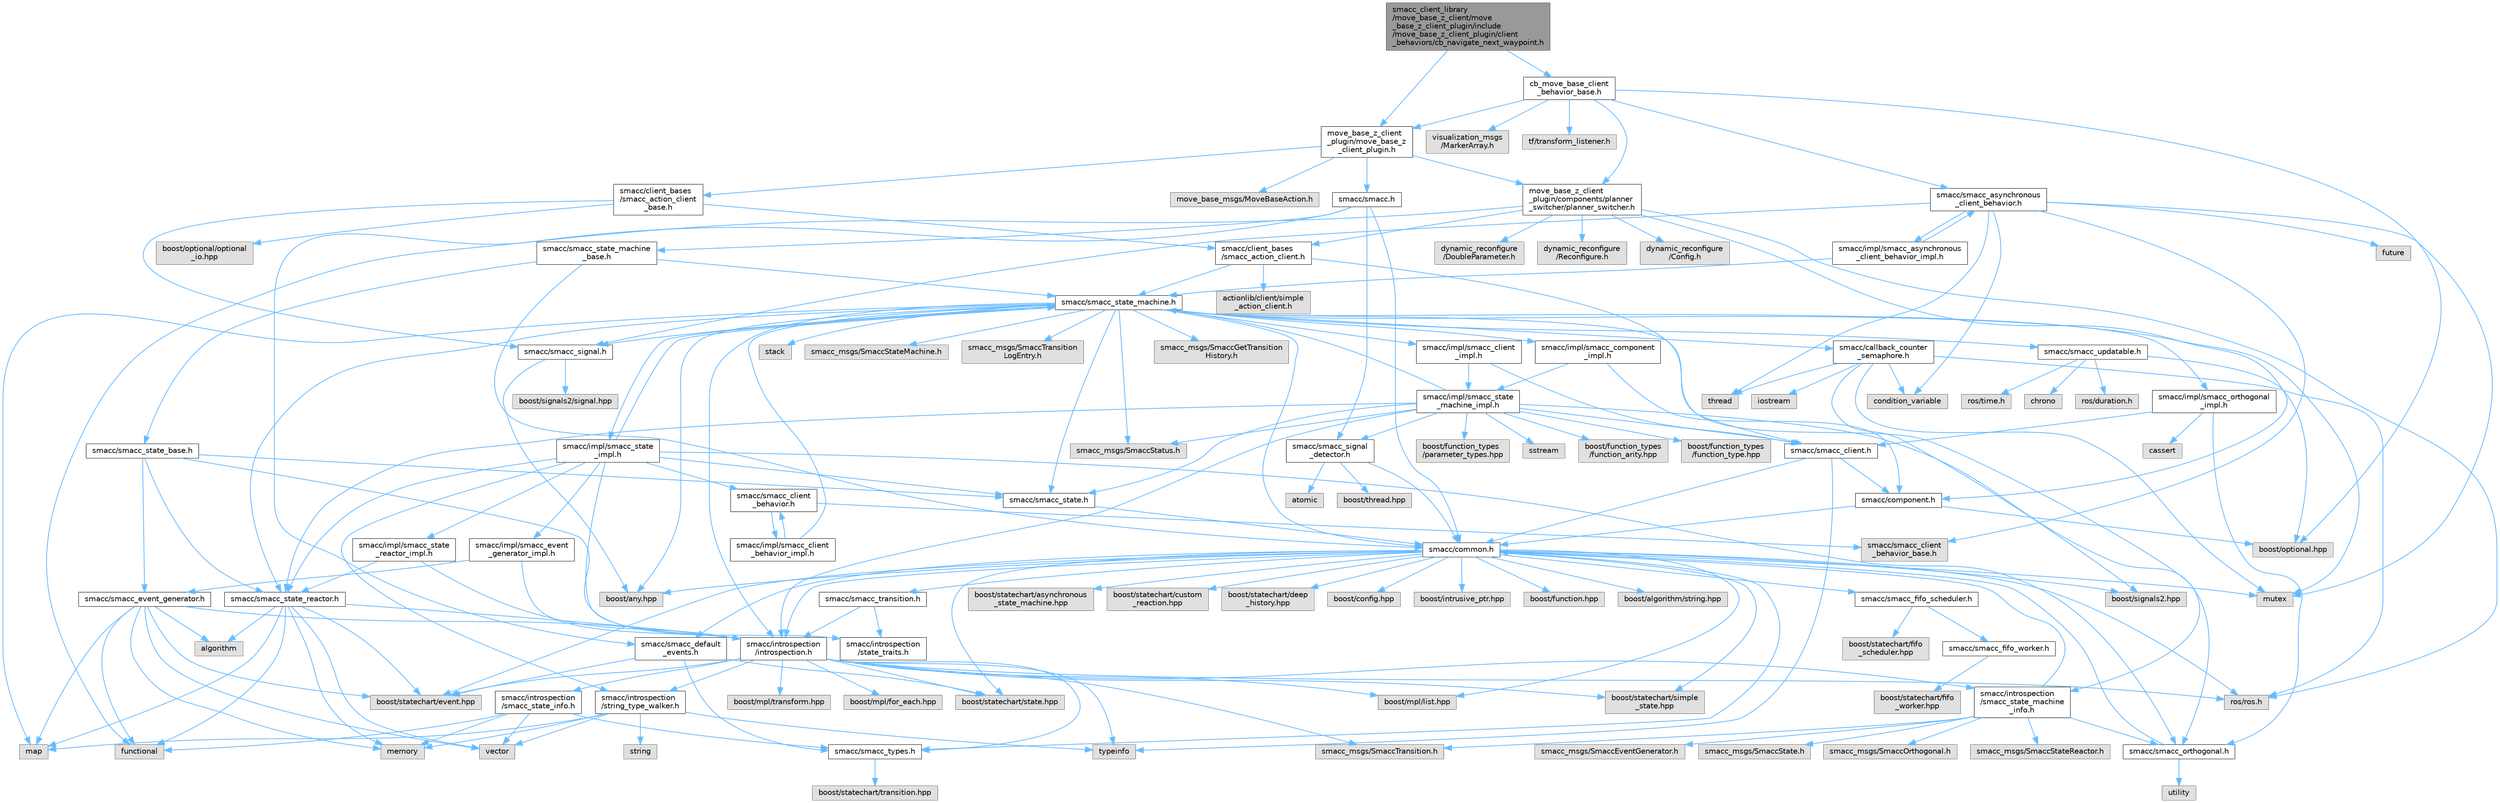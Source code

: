 digraph "smacc_client_library/move_base_z_client/move_base_z_client_plugin/include/move_base_z_client_plugin/client_behaviors/cb_navigate_next_waypoint.h"
{
 // LATEX_PDF_SIZE
  bgcolor="transparent";
  edge [fontname=Helvetica,fontsize=10,labelfontname=Helvetica,labelfontsize=10];
  node [fontname=Helvetica,fontsize=10,shape=box,height=0.2,width=0.4];
  Node1 [label="smacc_client_library\l/move_base_z_client/move\l_base_z_client_plugin/include\l/move_base_z_client_plugin/client\l_behaviors/cb_navigate_next_waypoint.h",height=0.2,width=0.4,color="gray40", fillcolor="grey60", style="filled", fontcolor="black",tooltip=" "];
  Node1 -> Node2 [color="steelblue1",style="solid"];
  Node2 [label="cb_move_base_client\l_behavior_base.h",height=0.2,width=0.4,color="grey40", fillcolor="white", style="filled",URL="$cb__move__base__client__behavior__base_8h.html",tooltip=" "];
  Node2 -> Node3 [color="steelblue1",style="solid"];
  Node3 [label="move_base_z_client\l_plugin/components/planner\l_switcher/planner_switcher.h",height=0.2,width=0.4,color="grey40", fillcolor="white", style="filled",URL="$planner__switcher_8h.html",tooltip=" "];
  Node3 -> Node4 [color="steelblue1",style="solid"];
  Node4 [label="smacc/client_bases\l/smacc_action_client.h",height=0.2,width=0.4,color="grey40", fillcolor="white", style="filled",URL="$smacc__action__client_8h.html",tooltip=" "];
  Node4 -> Node5 [color="steelblue1",style="solid"];
  Node5 [label="smacc/smacc_client.h",height=0.2,width=0.4,color="grey40", fillcolor="white", style="filled",URL="$smacc__client_8h.html",tooltip=" "];
  Node5 -> Node6 [color="steelblue1",style="solid"];
  Node6 [label="smacc/common.h",height=0.2,width=0.4,color="grey40", fillcolor="white", style="filled",URL="$common_8h.html",tooltip=" "];
  Node6 -> Node7 [color="steelblue1",style="solid"];
  Node7 [label="boost/statechart/state.hpp",height=0.2,width=0.4,color="grey60", fillcolor="#E0E0E0", style="filled",tooltip=" "];
  Node6 -> Node8 [color="steelblue1",style="solid"];
  Node8 [label="boost/statechart/simple\l_state.hpp",height=0.2,width=0.4,color="grey60", fillcolor="#E0E0E0", style="filled",tooltip=" "];
  Node6 -> Node9 [color="steelblue1",style="solid"];
  Node9 [label="boost/statechart/event.hpp",height=0.2,width=0.4,color="grey60", fillcolor="#E0E0E0", style="filled",tooltip=" "];
  Node6 -> Node10 [color="steelblue1",style="solid"];
  Node10 [label="boost/statechart/asynchronous\l_state_machine.hpp",height=0.2,width=0.4,color="grey60", fillcolor="#E0E0E0", style="filled",tooltip=" "];
  Node6 -> Node11 [color="steelblue1",style="solid"];
  Node11 [label="boost/statechart/custom\l_reaction.hpp",height=0.2,width=0.4,color="grey60", fillcolor="#E0E0E0", style="filled",tooltip=" "];
  Node6 -> Node12 [color="steelblue1",style="solid"];
  Node12 [label="boost/statechart/deep\l_history.hpp",height=0.2,width=0.4,color="grey60", fillcolor="#E0E0E0", style="filled",tooltip=" "];
  Node6 -> Node13 [color="steelblue1",style="solid"];
  Node13 [label="boost/config.hpp",height=0.2,width=0.4,color="grey60", fillcolor="#E0E0E0", style="filled",tooltip=" "];
  Node6 -> Node14 [color="steelblue1",style="solid"];
  Node14 [label="boost/intrusive_ptr.hpp",height=0.2,width=0.4,color="grey60", fillcolor="#E0E0E0", style="filled",tooltip=" "];
  Node6 -> Node15 [color="steelblue1",style="solid"];
  Node15 [label="boost/function.hpp",height=0.2,width=0.4,color="grey60", fillcolor="#E0E0E0", style="filled",tooltip=" "];
  Node6 -> Node16 [color="steelblue1",style="solid"];
  Node16 [label="boost/signals2.hpp",height=0.2,width=0.4,color="grey60", fillcolor="#E0E0E0", style="filled",tooltip=" "];
  Node6 -> Node17 [color="steelblue1",style="solid"];
  Node17 [label="boost/mpl/list.hpp",height=0.2,width=0.4,color="grey60", fillcolor="#E0E0E0", style="filled",tooltip=" "];
  Node6 -> Node18 [color="steelblue1",style="solid"];
  Node18 [label="boost/any.hpp",height=0.2,width=0.4,color="grey60", fillcolor="#E0E0E0", style="filled",tooltip=" "];
  Node6 -> Node19 [color="steelblue1",style="solid"];
  Node19 [label="boost/algorithm/string.hpp",height=0.2,width=0.4,color="grey60", fillcolor="#E0E0E0", style="filled",tooltip=" "];
  Node6 -> Node20 [color="steelblue1",style="solid"];
  Node20 [label="mutex",height=0.2,width=0.4,color="grey60", fillcolor="#E0E0E0", style="filled",tooltip=" "];
  Node6 -> Node21 [color="steelblue1",style="solid"];
  Node21 [label="ros/ros.h",height=0.2,width=0.4,color="grey60", fillcolor="#E0E0E0", style="filled",tooltip=" "];
  Node6 -> Node22 [color="steelblue1",style="solid"];
  Node22 [label="smacc/smacc_fifo_scheduler.h",height=0.2,width=0.4,color="grey40", fillcolor="white", style="filled",URL="$smacc__fifo__scheduler_8h.html",tooltip=" "];
  Node22 -> Node23 [color="steelblue1",style="solid"];
  Node23 [label="boost/statechart/fifo\l_scheduler.hpp",height=0.2,width=0.4,color="grey60", fillcolor="#E0E0E0", style="filled",tooltip=" "];
  Node22 -> Node24 [color="steelblue1",style="solid"];
  Node24 [label="smacc/smacc_fifo_worker.h",height=0.2,width=0.4,color="grey40", fillcolor="white", style="filled",URL="$smacc__fifo__worker_8h.html",tooltip=" "];
  Node24 -> Node25 [color="steelblue1",style="solid"];
  Node25 [label="boost/statechart/fifo\l_worker.hpp",height=0.2,width=0.4,color="grey60", fillcolor="#E0E0E0", style="filled",tooltip=" "];
  Node6 -> Node26 [color="steelblue1",style="solid"];
  Node26 [label="smacc/smacc_types.h",height=0.2,width=0.4,color="grey40", fillcolor="white", style="filled",URL="$smacc__types_8h.html",tooltip=" "];
  Node26 -> Node27 [color="steelblue1",style="solid"];
  Node27 [label="boost/statechart/transition.hpp",height=0.2,width=0.4,color="grey60", fillcolor="#E0E0E0", style="filled",tooltip=" "];
  Node6 -> Node28 [color="steelblue1",style="solid"];
  Node28 [label="smacc/introspection\l/introspection.h",height=0.2,width=0.4,color="grey40", fillcolor="white", style="filled",URL="$introspection_8h.html",tooltip=" "];
  Node28 -> Node7 [color="steelblue1",style="solid"];
  Node28 -> Node8 [color="steelblue1",style="solid"];
  Node28 -> Node9 [color="steelblue1",style="solid"];
  Node28 -> Node21 [color="steelblue1",style="solid"];
  Node28 -> Node29 [color="steelblue1",style="solid"];
  Node29 [label="typeinfo",height=0.2,width=0.4,color="grey60", fillcolor="#E0E0E0", style="filled",tooltip=" "];
  Node28 -> Node17 [color="steelblue1",style="solid"];
  Node28 -> Node30 [color="steelblue1",style="solid"];
  Node30 [label="boost/mpl/for_each.hpp",height=0.2,width=0.4,color="grey60", fillcolor="#E0E0E0", style="filled",tooltip=" "];
  Node28 -> Node31 [color="steelblue1",style="solid"];
  Node31 [label="boost/mpl/transform.hpp",height=0.2,width=0.4,color="grey60", fillcolor="#E0E0E0", style="filled",tooltip=" "];
  Node28 -> Node26 [color="steelblue1",style="solid"];
  Node28 -> Node32 [color="steelblue1",style="solid"];
  Node32 [label="smacc/introspection\l/string_type_walker.h",height=0.2,width=0.4,color="grey40", fillcolor="white", style="filled",URL="$string__type__walker_8h.html",tooltip=" "];
  Node32 -> Node33 [color="steelblue1",style="solid"];
  Node33 [label="string",height=0.2,width=0.4,color="grey60", fillcolor="#E0E0E0", style="filled",tooltip=" "];
  Node32 -> Node34 [color="steelblue1",style="solid"];
  Node34 [label="memory",height=0.2,width=0.4,color="grey60", fillcolor="#E0E0E0", style="filled",tooltip=" "];
  Node32 -> Node35 [color="steelblue1",style="solid"];
  Node35 [label="vector",height=0.2,width=0.4,color="grey60", fillcolor="#E0E0E0", style="filled",tooltip=" "];
  Node32 -> Node29 [color="steelblue1",style="solid"];
  Node32 -> Node36 [color="steelblue1",style="solid"];
  Node36 [label="map",height=0.2,width=0.4,color="grey60", fillcolor="#E0E0E0", style="filled",tooltip=" "];
  Node28 -> Node37 [color="steelblue1",style="solid"];
  Node37 [label="smacc/introspection\l/smacc_state_info.h",height=0.2,width=0.4,color="grey40", fillcolor="white", style="filled",URL="$smacc__state__info_8h.html",tooltip=" "];
  Node37 -> Node34 [color="steelblue1",style="solid"];
  Node37 -> Node38 [color="steelblue1",style="solid"];
  Node38 [label="functional",height=0.2,width=0.4,color="grey60", fillcolor="#E0E0E0", style="filled",tooltip=" "];
  Node37 -> Node35 [color="steelblue1",style="solid"];
  Node37 -> Node26 [color="steelblue1",style="solid"];
  Node28 -> Node39 [color="steelblue1",style="solid"];
  Node39 [label="smacc_msgs/SmaccTransition.h",height=0.2,width=0.4,color="grey60", fillcolor="#E0E0E0", style="filled",tooltip=" "];
  Node28 -> Node40 [color="steelblue1",style="solid"];
  Node40 [label="smacc/introspection\l/smacc_state_machine\l_info.h",height=0.2,width=0.4,color="grey40", fillcolor="white", style="filled",URL="$smacc__state__machine__info_8h.html",tooltip=" "];
  Node40 -> Node6 [color="steelblue1",style="solid"];
  Node40 -> Node41 [color="steelblue1",style="solid"];
  Node41 [label="smacc/smacc_orthogonal.h",height=0.2,width=0.4,color="grey40", fillcolor="white", style="filled",URL="$smacc__orthogonal_8h.html",tooltip=" "];
  Node41 -> Node6 [color="steelblue1",style="solid"];
  Node41 -> Node42 [color="steelblue1",style="solid"];
  Node42 [label="utility",height=0.2,width=0.4,color="grey60", fillcolor="#E0E0E0", style="filled",tooltip=" "];
  Node40 -> Node43 [color="steelblue1",style="solid"];
  Node43 [label="smacc_msgs/SmaccState.h",height=0.2,width=0.4,color="grey60", fillcolor="#E0E0E0", style="filled",tooltip=" "];
  Node40 -> Node39 [color="steelblue1",style="solid"];
  Node40 -> Node44 [color="steelblue1",style="solid"];
  Node44 [label="smacc_msgs/SmaccOrthogonal.h",height=0.2,width=0.4,color="grey60", fillcolor="#E0E0E0", style="filled",tooltip=" "];
  Node40 -> Node45 [color="steelblue1",style="solid"];
  Node45 [label="smacc_msgs/SmaccStateReactor.h",height=0.2,width=0.4,color="grey60", fillcolor="#E0E0E0", style="filled",tooltip=" "];
  Node40 -> Node46 [color="steelblue1",style="solid"];
  Node46 [label="smacc_msgs/SmaccEventGenerator.h",height=0.2,width=0.4,color="grey60", fillcolor="#E0E0E0", style="filled",tooltip=" "];
  Node6 -> Node47 [color="steelblue1",style="solid"];
  Node47 [label="smacc/smacc_default\l_events.h",height=0.2,width=0.4,color="grey40", fillcolor="white", style="filled",URL="$smacc__default__events_8h.html",tooltip=" "];
  Node47 -> Node7 [color="steelblue1",style="solid"];
  Node47 -> Node9 [color="steelblue1",style="solid"];
  Node47 -> Node26 [color="steelblue1",style="solid"];
  Node6 -> Node48 [color="steelblue1",style="solid"];
  Node48 [label="smacc/smacc_transition.h",height=0.2,width=0.4,color="grey40", fillcolor="white", style="filled",URL="$smacc__transition_8h.html",tooltip=" "];
  Node48 -> Node28 [color="steelblue1",style="solid"];
  Node48 -> Node49 [color="steelblue1",style="solid"];
  Node49 [label="smacc/introspection\l/state_traits.h",height=0.2,width=0.4,color="grey40", fillcolor="white", style="filled",URL="$state__traits_8h.html",tooltip=" "];
  Node5 -> Node50 [color="steelblue1",style="solid"];
  Node50 [label="smacc/component.h",height=0.2,width=0.4,color="grey40", fillcolor="white", style="filled",URL="$component_8h.html",tooltip=" "];
  Node50 -> Node6 [color="steelblue1",style="solid"];
  Node50 -> Node51 [color="steelblue1",style="solid"];
  Node51 [label="boost/optional.hpp",height=0.2,width=0.4,color="grey60", fillcolor="#E0E0E0", style="filled",tooltip=" "];
  Node5 -> Node29 [color="steelblue1",style="solid"];
  Node4 -> Node52 [color="steelblue1",style="solid"];
  Node52 [label="smacc/smacc_state_machine.h",height=0.2,width=0.4,color="grey40", fillcolor="white", style="filled",URL="$smacc__state__machine_8h.html",tooltip=" "];
  Node52 -> Node18 [color="steelblue1",style="solid"];
  Node52 -> Node36 [color="steelblue1",style="solid"];
  Node52 -> Node20 [color="steelblue1",style="solid"];
  Node52 -> Node53 [color="steelblue1",style="solid"];
  Node53 [label="stack",height=0.2,width=0.4,color="grey60", fillcolor="#E0E0E0", style="filled",tooltip=" "];
  Node52 -> Node6 [color="steelblue1",style="solid"];
  Node52 -> Node28 [color="steelblue1",style="solid"];
  Node52 -> Node40 [color="steelblue1",style="solid"];
  Node52 -> Node54 [color="steelblue1",style="solid"];
  Node54 [label="smacc/smacc_updatable.h",height=0.2,width=0.4,color="grey40", fillcolor="white", style="filled",URL="$smacc__updatable_8h.html",tooltip=" "];
  Node54 -> Node55 [color="steelblue1",style="solid"];
  Node55 [label="chrono",height=0.2,width=0.4,color="grey60", fillcolor="#E0E0E0", style="filled",tooltip=" "];
  Node54 -> Node51 [color="steelblue1",style="solid"];
  Node54 -> Node56 [color="steelblue1",style="solid"];
  Node56 [label="ros/duration.h",height=0.2,width=0.4,color="grey60", fillcolor="#E0E0E0", style="filled",tooltip=" "];
  Node54 -> Node57 [color="steelblue1",style="solid"];
  Node57 [label="ros/time.h",height=0.2,width=0.4,color="grey60", fillcolor="#E0E0E0", style="filled",tooltip=" "];
  Node52 -> Node58 [color="steelblue1",style="solid"];
  Node58 [label="smacc/smacc_signal.h",height=0.2,width=0.4,color="grey40", fillcolor="white", style="filled",URL="$smacc__signal_8h.html",tooltip=" "];
  Node58 -> Node59 [color="steelblue1",style="solid"];
  Node59 [label="boost/signals2/signal.hpp",height=0.2,width=0.4,color="grey60", fillcolor="#E0E0E0", style="filled",tooltip=" "];
  Node58 -> Node18 [color="steelblue1",style="solid"];
  Node52 -> Node60 [color="steelblue1",style="solid"];
  Node60 [label="smacc_msgs/SmaccStateMachine.h",height=0.2,width=0.4,color="grey60", fillcolor="#E0E0E0", style="filled",tooltip=" "];
  Node52 -> Node61 [color="steelblue1",style="solid"];
  Node61 [label="smacc_msgs/SmaccTransition\lLogEntry.h",height=0.2,width=0.4,color="grey60", fillcolor="#E0E0E0", style="filled",tooltip=" "];
  Node52 -> Node62 [color="steelblue1",style="solid"];
  Node62 [label="smacc_msgs/SmaccStatus.h",height=0.2,width=0.4,color="grey60", fillcolor="#E0E0E0", style="filled",tooltip=" "];
  Node52 -> Node63 [color="steelblue1",style="solid"];
  Node63 [label="smacc_msgs/SmaccGetTransition\lHistory.h",height=0.2,width=0.4,color="grey60", fillcolor="#E0E0E0", style="filled",tooltip=" "];
  Node52 -> Node64 [color="steelblue1",style="solid"];
  Node64 [label="smacc/smacc_state.h",height=0.2,width=0.4,color="grey40", fillcolor="white", style="filled",URL="$smacc__state_8h.html",tooltip=" "];
  Node64 -> Node6 [color="steelblue1",style="solid"];
  Node52 -> Node65 [color="steelblue1",style="solid"];
  Node65 [label="smacc/smacc_state_reactor.h",height=0.2,width=0.4,color="grey40", fillcolor="white", style="filled",URL="$smacc__state__reactor_8h.html",tooltip=" "];
  Node65 -> Node38 [color="steelblue1",style="solid"];
  Node65 -> Node34 [color="steelblue1",style="solid"];
  Node65 -> Node35 [color="steelblue1",style="solid"];
  Node65 -> Node66 [color="steelblue1",style="solid"];
  Node66 [label="algorithm",height=0.2,width=0.4,color="grey60", fillcolor="#E0E0E0", style="filled",tooltip=" "];
  Node65 -> Node28 [color="steelblue1",style="solid"];
  Node65 -> Node9 [color="steelblue1",style="solid"];
  Node65 -> Node36 [color="steelblue1",style="solid"];
  Node52 -> Node67 [color="steelblue1",style="solid"];
  Node67 [label="smacc/callback_counter\l_semaphore.h",height=0.2,width=0.4,color="grey40", fillcolor="white", style="filled",URL="$callback__counter__semaphore_8h.html",tooltip=" "];
  Node67 -> Node68 [color="steelblue1",style="solid"];
  Node68 [label="iostream",height=0.2,width=0.4,color="grey60", fillcolor="#E0E0E0", style="filled",tooltip=" "];
  Node67 -> Node16 [color="steelblue1",style="solid"];
  Node67 -> Node69 [color="steelblue1",style="solid"];
  Node69 [label="thread",height=0.2,width=0.4,color="grey60", fillcolor="#E0E0E0", style="filled",tooltip=" "];
  Node67 -> Node70 [color="steelblue1",style="solid"];
  Node70 [label="condition_variable",height=0.2,width=0.4,color="grey60", fillcolor="#E0E0E0", style="filled",tooltip=" "];
  Node67 -> Node20 [color="steelblue1",style="solid"];
  Node67 -> Node21 [color="steelblue1",style="solid"];
  Node52 -> Node71 [color="steelblue1",style="solid"];
  Node71 [label="smacc/impl/smacc_state\l_impl.h",height=0.2,width=0.4,color="grey40", fillcolor="white", style="filled",URL="$smacc__state__impl_8h.html",tooltip=" "];
  Node71 -> Node64 [color="steelblue1",style="solid"];
  Node71 -> Node41 [color="steelblue1",style="solid"];
  Node71 -> Node72 [color="steelblue1",style="solid"];
  Node72 [label="smacc/smacc_client\l_behavior.h",height=0.2,width=0.4,color="grey40", fillcolor="white", style="filled",URL="$smacc__client__behavior_8h.html",tooltip=" "];
  Node72 -> Node73 [color="steelblue1",style="solid"];
  Node73 [label="smacc/smacc_client\l_behavior_base.h",height=0.2,width=0.4,color="grey60", fillcolor="#E0E0E0", style="filled",tooltip=" "];
  Node72 -> Node74 [color="steelblue1",style="solid"];
  Node74 [label="smacc/impl/smacc_client\l_behavior_impl.h",height=0.2,width=0.4,color="grey40", fillcolor="white", style="filled",URL="$smacc__client__behavior__impl_8h.html",tooltip=" "];
  Node74 -> Node72 [color="steelblue1",style="solid"];
  Node74 -> Node52 [color="steelblue1",style="solid"];
  Node71 -> Node28 [color="steelblue1",style="solid"];
  Node71 -> Node65 [color="steelblue1",style="solid"];
  Node71 -> Node32 [color="steelblue1",style="solid"];
  Node71 -> Node52 [color="steelblue1",style="solid"];
  Node71 -> Node75 [color="steelblue1",style="solid"];
  Node75 [label="smacc/impl/smacc_state\l_reactor_impl.h",height=0.2,width=0.4,color="grey40", fillcolor="white", style="filled",URL="$smacc__state__reactor__impl_8h.html",tooltip=" "];
  Node75 -> Node65 [color="steelblue1",style="solid"];
  Node75 -> Node28 [color="steelblue1",style="solid"];
  Node71 -> Node76 [color="steelblue1",style="solid"];
  Node76 [label="smacc/impl/smacc_event\l_generator_impl.h",height=0.2,width=0.4,color="grey40", fillcolor="white", style="filled",URL="$smacc__event__generator__impl_8h.html",tooltip=" "];
  Node76 -> Node77 [color="steelblue1",style="solid"];
  Node77 [label="smacc/smacc_event_generator.h",height=0.2,width=0.4,color="grey40", fillcolor="white", style="filled",URL="$smacc__event__generator_8h.html",tooltip=" "];
  Node77 -> Node38 [color="steelblue1",style="solid"];
  Node77 -> Node34 [color="steelblue1",style="solid"];
  Node77 -> Node35 [color="steelblue1",style="solid"];
  Node77 -> Node66 [color="steelblue1",style="solid"];
  Node77 -> Node28 [color="steelblue1",style="solid"];
  Node77 -> Node9 [color="steelblue1",style="solid"];
  Node77 -> Node36 [color="steelblue1",style="solid"];
  Node76 -> Node28 [color="steelblue1",style="solid"];
  Node52 -> Node78 [color="steelblue1",style="solid"];
  Node78 [label="smacc/impl/smacc_client\l_impl.h",height=0.2,width=0.4,color="grey40", fillcolor="white", style="filled",URL="$smacc__client__impl_8h.html",tooltip=" "];
  Node78 -> Node5 [color="steelblue1",style="solid"];
  Node78 -> Node79 [color="steelblue1",style="solid"];
  Node79 [label="smacc/impl/smacc_state\l_machine_impl.h",height=0.2,width=0.4,color="grey40", fillcolor="white", style="filled",URL="$smacc__state__machine__impl_8h.html",tooltip=" "];
  Node79 -> Node52 [color="steelblue1",style="solid"];
  Node79 -> Node5 [color="steelblue1",style="solid"];
  Node79 -> Node41 [color="steelblue1",style="solid"];
  Node79 -> Node64 [color="steelblue1",style="solid"];
  Node79 -> Node28 [color="steelblue1",style="solid"];
  Node79 -> Node80 [color="steelblue1",style="solid"];
  Node80 [label="smacc/smacc_signal\l_detector.h",height=0.2,width=0.4,color="grey40", fillcolor="white", style="filled",URL="$smacc__signal__detector_8h.html",tooltip=" "];
  Node80 -> Node81 [color="steelblue1",style="solid"];
  Node81 [label="boost/thread.hpp",height=0.2,width=0.4,color="grey60", fillcolor="#E0E0E0", style="filled",tooltip=" "];
  Node80 -> Node6 [color="steelblue1",style="solid"];
  Node80 -> Node82 [color="steelblue1",style="solid"];
  Node82 [label="atomic",height=0.2,width=0.4,color="grey60", fillcolor="#E0E0E0", style="filled",tooltip=" "];
  Node79 -> Node65 [color="steelblue1",style="solid"];
  Node79 -> Node62 [color="steelblue1",style="solid"];
  Node79 -> Node83 [color="steelblue1",style="solid"];
  Node83 [label="sstream",height=0.2,width=0.4,color="grey60", fillcolor="#E0E0E0", style="filled",tooltip=" "];
  Node79 -> Node84 [color="steelblue1",style="solid"];
  Node84 [label="boost/function_types\l/function_arity.hpp",height=0.2,width=0.4,color="grey60", fillcolor="#E0E0E0", style="filled",tooltip=" "];
  Node79 -> Node85 [color="steelblue1",style="solid"];
  Node85 [label="boost/function_types\l/function_type.hpp",height=0.2,width=0.4,color="grey60", fillcolor="#E0E0E0", style="filled",tooltip=" "];
  Node79 -> Node86 [color="steelblue1",style="solid"];
  Node86 [label="boost/function_types\l/parameter_types.hpp",height=0.2,width=0.4,color="grey60", fillcolor="#E0E0E0", style="filled",tooltip=" "];
  Node52 -> Node87 [color="steelblue1",style="solid"];
  Node87 [label="smacc/impl/smacc_component\l_impl.h",height=0.2,width=0.4,color="grey40", fillcolor="white", style="filled",URL="$smacc__component__impl_8h.html",tooltip=" "];
  Node87 -> Node50 [color="steelblue1",style="solid"];
  Node87 -> Node79 [color="steelblue1",style="solid"];
  Node52 -> Node88 [color="steelblue1",style="solid"];
  Node88 [label="smacc/impl/smacc_orthogonal\l_impl.h",height=0.2,width=0.4,color="grey40", fillcolor="white", style="filled",URL="$smacc__orthogonal__impl_8h.html",tooltip=" "];
  Node88 -> Node41 [color="steelblue1",style="solid"];
  Node88 -> Node5 [color="steelblue1",style="solid"];
  Node88 -> Node89 [color="steelblue1",style="solid"];
  Node89 [label="cassert",height=0.2,width=0.4,color="grey60", fillcolor="#E0E0E0", style="filled",tooltip=" "];
  Node4 -> Node90 [color="steelblue1",style="solid"];
  Node90 [label="actionlib/client/simple\l_action_client.h",height=0.2,width=0.4,color="grey60", fillcolor="#E0E0E0", style="filled",tooltip=" "];
  Node3 -> Node50 [color="steelblue1",style="solid"];
  Node3 -> Node91 [color="steelblue1",style="solid"];
  Node91 [label="dynamic_reconfigure\l/Config.h",height=0.2,width=0.4,color="grey60", fillcolor="#E0E0E0", style="filled",tooltip=" "];
  Node3 -> Node92 [color="steelblue1",style="solid"];
  Node92 [label="dynamic_reconfigure\l/DoubleParameter.h",height=0.2,width=0.4,color="grey60", fillcolor="#E0E0E0", style="filled",tooltip=" "];
  Node3 -> Node93 [color="steelblue1",style="solid"];
  Node93 [label="dynamic_reconfigure\l/Reconfigure.h",height=0.2,width=0.4,color="grey60", fillcolor="#E0E0E0", style="filled",tooltip=" "];
  Node3 -> Node21 [color="steelblue1",style="solid"];
  Node3 -> Node38 [color="steelblue1",style="solid"];
  Node2 -> Node94 [color="steelblue1",style="solid"];
  Node94 [label="move_base_z_client\l_plugin/move_base_z\l_client_plugin.h",height=0.2,width=0.4,color="grey40", fillcolor="white", style="filled",URL="$move__base__z__client__plugin_8h.html",tooltip=" "];
  Node94 -> Node95 [color="steelblue1",style="solid"];
  Node95 [label="smacc/smacc.h",height=0.2,width=0.4,color="grey40", fillcolor="white", style="filled",URL="$smacc_8h.html",tooltip=" "];
  Node95 -> Node6 [color="steelblue1",style="solid"];
  Node95 -> Node96 [color="steelblue1",style="solid"];
  Node96 [label="smacc/smacc_state_machine\l_base.h",height=0.2,width=0.4,color="grey40", fillcolor="white", style="filled",URL="$smacc__state__machine__base_8h.html",tooltip=" "];
  Node96 -> Node6 [color="steelblue1",style="solid"];
  Node96 -> Node97 [color="steelblue1",style="solid"];
  Node97 [label="smacc/smacc_state_base.h",height=0.2,width=0.4,color="grey40", fillcolor="white", style="filled",URL="$smacc__state__base_8h.html",tooltip=" "];
  Node97 -> Node64 [color="steelblue1",style="solid"];
  Node97 -> Node65 [color="steelblue1",style="solid"];
  Node97 -> Node77 [color="steelblue1",style="solid"];
  Node97 -> Node49 [color="steelblue1",style="solid"];
  Node96 -> Node52 [color="steelblue1",style="solid"];
  Node95 -> Node80 [color="steelblue1",style="solid"];
  Node95 -> Node47 [color="steelblue1",style="solid"];
  Node94 -> Node98 [color="steelblue1",style="solid"];
  Node98 [label="smacc/client_bases\l/smacc_action_client\l_base.h",height=0.2,width=0.4,color="grey40", fillcolor="white", style="filled",URL="$smacc__action__client__base_8h.html",tooltip=" "];
  Node98 -> Node4 [color="steelblue1",style="solid"];
  Node98 -> Node58 [color="steelblue1",style="solid"];
  Node98 -> Node99 [color="steelblue1",style="solid"];
  Node99 [label="boost/optional/optional\l_io.hpp",height=0.2,width=0.4,color="grey60", fillcolor="#E0E0E0", style="filled",tooltip=" "];
  Node94 -> Node100 [color="steelblue1",style="solid"];
  Node100 [label="move_base_msgs/MoveBaseAction.h",height=0.2,width=0.4,color="grey60", fillcolor="#E0E0E0", style="filled",tooltip=" "];
  Node94 -> Node3 [color="steelblue1",style="solid"];
  Node2 -> Node101 [color="steelblue1",style="solid"];
  Node101 [label="smacc/smacc_asynchronous\l_client_behavior.h",height=0.2,width=0.4,color="grey40", fillcolor="white", style="filled",URL="$smacc__asynchronous__client__behavior_8h.html",tooltip=" "];
  Node101 -> Node73 [color="steelblue1",style="solid"];
  Node101 -> Node58 [color="steelblue1",style="solid"];
  Node101 -> Node69 [color="steelblue1",style="solid"];
  Node101 -> Node70 [color="steelblue1",style="solid"];
  Node101 -> Node20 [color="steelblue1",style="solid"];
  Node101 -> Node102 [color="steelblue1",style="solid"];
  Node102 [label="future",height=0.2,width=0.4,color="grey60", fillcolor="#E0E0E0", style="filled",tooltip=" "];
  Node101 -> Node103 [color="steelblue1",style="solid"];
  Node103 [label="smacc/impl/smacc_asynchronous\l_client_behavior_impl.h",height=0.2,width=0.4,color="grey40", fillcolor="white", style="filled",URL="$smacc__asynchronous__client__behavior__impl_8h.html",tooltip=" "];
  Node103 -> Node101 [color="steelblue1",style="solid"];
  Node103 -> Node52 [color="steelblue1",style="solid"];
  Node2 -> Node104 [color="steelblue1",style="solid"];
  Node104 [label="visualization_msgs\l/MarkerArray.h",height=0.2,width=0.4,color="grey60", fillcolor="#E0E0E0", style="filled",tooltip=" "];
  Node2 -> Node105 [color="steelblue1",style="solid"];
  Node105 [label="tf/transform_listener.h",height=0.2,width=0.4,color="grey60", fillcolor="#E0E0E0", style="filled",tooltip=" "];
  Node2 -> Node51 [color="steelblue1",style="solid"];
  Node1 -> Node94 [color="steelblue1",style="solid"];
}
